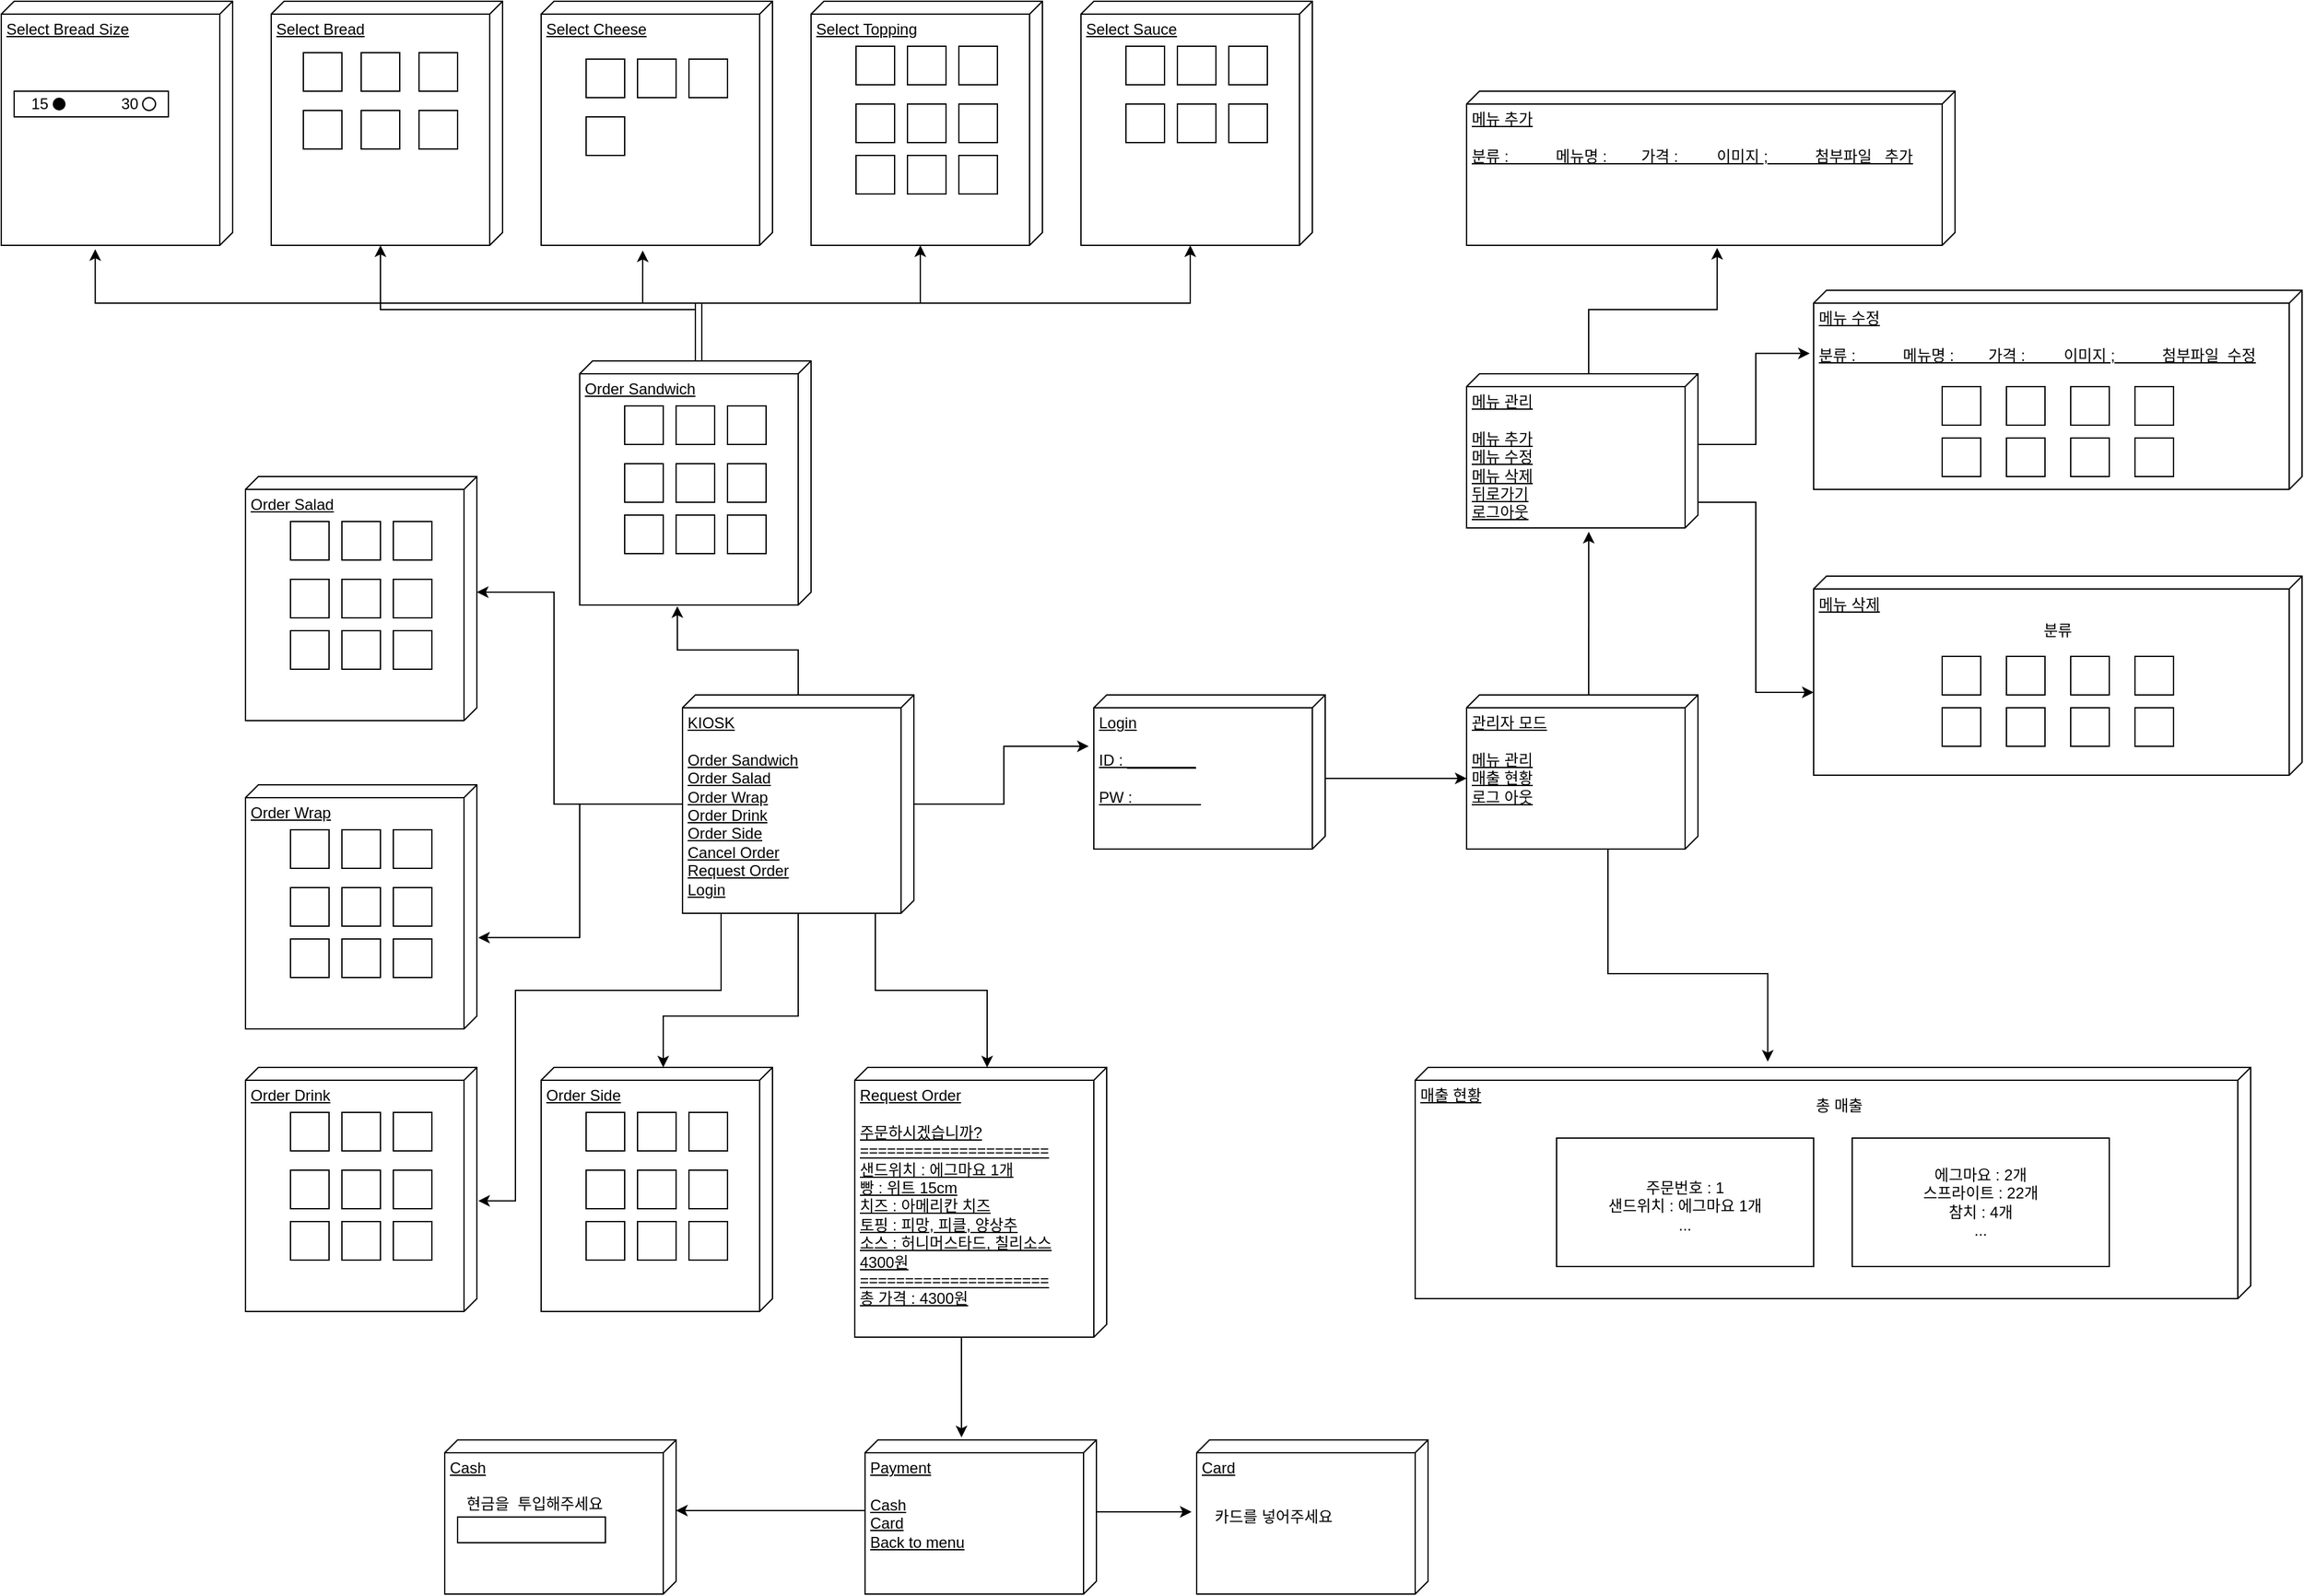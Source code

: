 <mxfile version="14.0.1" type="github">
  <diagram id="HkN-Zk0hLRXuTVTZJF6A" name="Page-1">
    <mxGraphModel dx="2889" dy="2266" grid="1" gridSize="10" guides="1" tooltips="1" connect="1" arrows="1" fold="1" page="1" pageScale="1" pageWidth="827" pageHeight="1169" math="0" shadow="0">
      <root>
        <mxCell id="0" />
        <mxCell id="1" parent="0" />
        <mxCell id="mJu5xa_0R4BGyR0-9TSe-63" style="edgeStyle=orthogonalEdgeStyle;rounded=0;orthogonalLoop=1;jettySize=auto;html=1;entryX=1.005;entryY=0.578;entryDx=0;entryDy=0;entryPerimeter=0;" parent="1" source="mJu5xa_0R4BGyR0-9TSe-1" target="mJu5xa_0R4BGyR0-9TSe-53" edge="1">
          <mxGeometry relative="1" as="geometry" />
        </mxCell>
        <mxCell id="mJu5xa_0R4BGyR0-9TSe-64" style="edgeStyle=orthogonalEdgeStyle;rounded=0;orthogonalLoop=1;jettySize=auto;html=1;entryX=0;entryY=0;entryDx=90;entryDy=0;entryPerimeter=0;" parent="1" source="mJu5xa_0R4BGyR0-9TSe-1" target="mJu5xa_0R4BGyR0-9TSe-33" edge="1">
          <mxGeometry relative="1" as="geometry">
            <Array as="points">
              <mxPoint y="365" />
              <mxPoint y="200" />
            </Array>
          </mxGeometry>
        </mxCell>
        <mxCell id="mJu5xa_0R4BGyR0-9TSe-65" style="edgeStyle=orthogonalEdgeStyle;rounded=0;orthogonalLoop=1;jettySize=auto;html=1;entryX=0.626;entryY=-0.006;entryDx=0;entryDy=0;entryPerimeter=0;" parent="1" source="mJu5xa_0R4BGyR0-9TSe-1" target="mJu5xa_0R4BGyR0-9TSe-3" edge="1">
          <mxGeometry relative="1" as="geometry" />
        </mxCell>
        <mxCell id="mJu5xa_0R4BGyR0-9TSe-66" style="edgeStyle=orthogonalEdgeStyle;rounded=0;orthogonalLoop=1;jettySize=auto;html=1;entryX=0.547;entryY=-0.006;entryDx=0;entryDy=0;entryPerimeter=0;" parent="1" source="mJu5xa_0R4BGyR0-9TSe-1" target="mJu5xa_0R4BGyR0-9TSe-13" edge="1">
          <mxGeometry relative="1" as="geometry">
            <Array as="points">
              <mxPoint x="130" y="510" />
              <mxPoint x="-30" y="510" />
              <mxPoint x="-30" y="674" />
            </Array>
          </mxGeometry>
        </mxCell>
        <mxCell id="mJu5xa_0R4BGyR0-9TSe-67" style="edgeStyle=orthogonalEdgeStyle;rounded=0;orthogonalLoop=1;jettySize=auto;html=1;entryX=0;entryY=0;entryDx=0;entryDy=85;entryPerimeter=0;" parent="1" source="mJu5xa_0R4BGyR0-9TSe-1" target="mJu5xa_0R4BGyR0-9TSe-23" edge="1">
          <mxGeometry relative="1" as="geometry">
            <Array as="points">
              <mxPoint x="190" y="530" />
              <mxPoint x="85" y="530" />
            </Array>
          </mxGeometry>
        </mxCell>
        <mxCell id="mJu5xa_0R4BGyR0-9TSe-68" style="edgeStyle=orthogonalEdgeStyle;rounded=0;orthogonalLoop=1;jettySize=auto;html=1;entryX=0.333;entryY=1.022;entryDx=0;entryDy=0;entryPerimeter=0;" parent="1" source="mJu5xa_0R4BGyR0-9TSe-1" target="mJu5xa_0R4BGyR0-9TSe-2" edge="1">
          <mxGeometry relative="1" as="geometry" />
        </mxCell>
        <mxCell id="mJu5xa_0R4BGyR0-9TSe-117" style="edgeStyle=orthogonalEdgeStyle;rounded=0;orthogonalLoop=1;jettySize=auto;html=1;entryX=0;entryY=0;entryDx=0;entryDy=93;entryPerimeter=0;" parent="1" source="mJu5xa_0R4BGyR0-9TSe-1" target="mJu5xa_0R4BGyR0-9TSe-116" edge="1">
          <mxGeometry relative="1" as="geometry">
            <Array as="points">
              <mxPoint x="250" y="510" />
              <mxPoint x="337" y="510" />
            </Array>
          </mxGeometry>
        </mxCell>
        <mxCell id="mJu5xa_0R4BGyR0-9TSe-1" value="KIOSK&lt;br&gt;&lt;br&gt;Order Sandwich&lt;br&gt;Order Salad&lt;br&gt;Order Wrap&lt;br&gt;Order Drink&lt;br&gt;Order Side&lt;br&gt;Cancel Order&lt;br&gt;Request Order&lt;br&gt;Login" style="verticalAlign=top;align=left;spacingTop=8;spacingLeft=2;spacingRight=12;shape=cube;size=10;direction=south;fontStyle=4;html=1;" parent="1" vertex="1">
          <mxGeometry x="100" y="280" width="180" height="170" as="geometry" />
        </mxCell>
        <mxCell id="mJu5xa_0R4BGyR0-9TSe-122" style="edgeStyle=orthogonalEdgeStyle;rounded=0;orthogonalLoop=1;jettySize=auto;html=1;entryX=0;entryY=0;entryDx=65;entryDy=180;entryPerimeter=0;" parent="1" source="mJu5xa_0R4BGyR0-9TSe-2" target="mJu5xa_0R4BGyR0-9TSe-121" edge="1">
          <mxGeometry relative="1" as="geometry">
            <Array as="points">
              <mxPoint x="650" y="345" />
              <mxPoint x="650" y="345" />
            </Array>
          </mxGeometry>
        </mxCell>
        <mxCell id="mJu5xa_0R4BGyR0-9TSe-2" value="Login&lt;br&gt;&lt;br&gt;ID : ________&lt;br&gt;&lt;br&gt;PW :&amp;nbsp; &amp;nbsp; &amp;nbsp; &amp;nbsp; &amp;nbsp; &amp;nbsp; &amp;nbsp; &amp;nbsp;&amp;nbsp;" style="verticalAlign=top;align=left;spacingTop=8;spacingLeft=2;spacingRight=12;shape=cube;size=10;direction=south;fontStyle=4;html=1;" parent="1" vertex="1">
          <mxGeometry x="420" y="280" width="180" height="120" as="geometry" />
        </mxCell>
        <mxCell id="mJu5xa_0R4BGyR0-9TSe-3" value="Order Wrap" style="verticalAlign=top;align=left;spacingTop=8;spacingLeft=2;spacingRight=12;shape=cube;size=10;direction=south;fontStyle=4;html=1;" parent="1" vertex="1">
          <mxGeometry x="-240" y="350" width="180" height="190" as="geometry" />
        </mxCell>
        <mxCell id="mJu5xa_0R4BGyR0-9TSe-4" value="" style="whiteSpace=wrap;html=1;aspect=fixed;" parent="1" vertex="1">
          <mxGeometry x="-205" y="385" width="30" height="30" as="geometry" />
        </mxCell>
        <mxCell id="mJu5xa_0R4BGyR0-9TSe-5" value="" style="whiteSpace=wrap;html=1;aspect=fixed;" parent="1" vertex="1">
          <mxGeometry x="-165" y="385" width="30" height="30" as="geometry" />
        </mxCell>
        <mxCell id="mJu5xa_0R4BGyR0-9TSe-6" value="" style="whiteSpace=wrap;html=1;aspect=fixed;" parent="1" vertex="1">
          <mxGeometry x="-125" y="385" width="30" height="30" as="geometry" />
        </mxCell>
        <mxCell id="mJu5xa_0R4BGyR0-9TSe-7" value="" style="whiteSpace=wrap;html=1;aspect=fixed;" parent="1" vertex="1">
          <mxGeometry x="-205" y="430" width="30" height="30" as="geometry" />
        </mxCell>
        <mxCell id="mJu5xa_0R4BGyR0-9TSe-8" value="" style="whiteSpace=wrap;html=1;aspect=fixed;" parent="1" vertex="1">
          <mxGeometry x="-165" y="430" width="30" height="30" as="geometry" />
        </mxCell>
        <mxCell id="mJu5xa_0R4BGyR0-9TSe-9" value="" style="whiteSpace=wrap;html=1;aspect=fixed;" parent="1" vertex="1">
          <mxGeometry x="-125" y="430" width="30" height="30" as="geometry" />
        </mxCell>
        <mxCell id="mJu5xa_0R4BGyR0-9TSe-10" value="" style="whiteSpace=wrap;html=1;aspect=fixed;" parent="1" vertex="1">
          <mxGeometry x="-205" y="470" width="30" height="30" as="geometry" />
        </mxCell>
        <mxCell id="mJu5xa_0R4BGyR0-9TSe-11" value="" style="whiteSpace=wrap;html=1;aspect=fixed;" parent="1" vertex="1">
          <mxGeometry x="-165" y="470" width="30" height="30" as="geometry" />
        </mxCell>
        <mxCell id="mJu5xa_0R4BGyR0-9TSe-12" value="" style="whiteSpace=wrap;html=1;aspect=fixed;" parent="1" vertex="1">
          <mxGeometry x="-125" y="470" width="30" height="30" as="geometry" />
        </mxCell>
        <mxCell id="mJu5xa_0R4BGyR0-9TSe-13" value="Order Drink&lt;br&gt;" style="verticalAlign=top;align=left;spacingTop=8;spacingLeft=2;spacingRight=12;shape=cube;size=10;direction=south;fontStyle=4;html=1;" parent="1" vertex="1">
          <mxGeometry x="-240" y="570" width="180" height="190" as="geometry" />
        </mxCell>
        <mxCell id="mJu5xa_0R4BGyR0-9TSe-14" value="" style="whiteSpace=wrap;html=1;aspect=fixed;" parent="1" vertex="1">
          <mxGeometry x="-205" y="605" width="30" height="30" as="geometry" />
        </mxCell>
        <mxCell id="mJu5xa_0R4BGyR0-9TSe-15" value="" style="whiteSpace=wrap;html=1;aspect=fixed;" parent="1" vertex="1">
          <mxGeometry x="-165" y="605" width="30" height="30" as="geometry" />
        </mxCell>
        <mxCell id="mJu5xa_0R4BGyR0-9TSe-16" value="" style="whiteSpace=wrap;html=1;aspect=fixed;" parent="1" vertex="1">
          <mxGeometry x="-125" y="605" width="30" height="30" as="geometry" />
        </mxCell>
        <mxCell id="mJu5xa_0R4BGyR0-9TSe-17" value="" style="whiteSpace=wrap;html=1;aspect=fixed;" parent="1" vertex="1">
          <mxGeometry x="-205" y="650" width="30" height="30" as="geometry" />
        </mxCell>
        <mxCell id="mJu5xa_0R4BGyR0-9TSe-18" value="" style="whiteSpace=wrap;html=1;aspect=fixed;" parent="1" vertex="1">
          <mxGeometry x="-165" y="650" width="30" height="30" as="geometry" />
        </mxCell>
        <mxCell id="mJu5xa_0R4BGyR0-9TSe-19" value="" style="whiteSpace=wrap;html=1;aspect=fixed;" parent="1" vertex="1">
          <mxGeometry x="-125" y="650" width="30" height="30" as="geometry" />
        </mxCell>
        <mxCell id="mJu5xa_0R4BGyR0-9TSe-20" value="" style="whiteSpace=wrap;html=1;aspect=fixed;" parent="1" vertex="1">
          <mxGeometry x="-205" y="690" width="30" height="30" as="geometry" />
        </mxCell>
        <mxCell id="mJu5xa_0R4BGyR0-9TSe-21" value="" style="whiteSpace=wrap;html=1;aspect=fixed;" parent="1" vertex="1">
          <mxGeometry x="-165" y="690" width="30" height="30" as="geometry" />
        </mxCell>
        <mxCell id="mJu5xa_0R4BGyR0-9TSe-22" value="" style="whiteSpace=wrap;html=1;aspect=fixed;" parent="1" vertex="1">
          <mxGeometry x="-125" y="690" width="30" height="30" as="geometry" />
        </mxCell>
        <mxCell id="mJu5xa_0R4BGyR0-9TSe-23" value="Order Side&lt;br&gt;" style="verticalAlign=top;align=left;spacingTop=8;spacingLeft=2;spacingRight=12;shape=cube;size=10;direction=south;fontStyle=4;html=1;" parent="1" vertex="1">
          <mxGeometry x="-10" y="570" width="180" height="190" as="geometry" />
        </mxCell>
        <mxCell id="mJu5xa_0R4BGyR0-9TSe-24" value="" style="whiteSpace=wrap;html=1;aspect=fixed;" parent="1" vertex="1">
          <mxGeometry x="25" y="605" width="30" height="30" as="geometry" />
        </mxCell>
        <mxCell id="mJu5xa_0R4BGyR0-9TSe-25" value="" style="whiteSpace=wrap;html=1;aspect=fixed;" parent="1" vertex="1">
          <mxGeometry x="65" y="605" width="30" height="30" as="geometry" />
        </mxCell>
        <mxCell id="mJu5xa_0R4BGyR0-9TSe-26" value="" style="whiteSpace=wrap;html=1;aspect=fixed;" parent="1" vertex="1">
          <mxGeometry x="105" y="605" width="30" height="30" as="geometry" />
        </mxCell>
        <mxCell id="mJu5xa_0R4BGyR0-9TSe-27" value="" style="whiteSpace=wrap;html=1;aspect=fixed;" parent="1" vertex="1">
          <mxGeometry x="25" y="650" width="30" height="30" as="geometry" />
        </mxCell>
        <mxCell id="mJu5xa_0R4BGyR0-9TSe-28" value="" style="whiteSpace=wrap;html=1;aspect=fixed;" parent="1" vertex="1">
          <mxGeometry x="65" y="650" width="30" height="30" as="geometry" />
        </mxCell>
        <mxCell id="mJu5xa_0R4BGyR0-9TSe-29" value="" style="whiteSpace=wrap;html=1;aspect=fixed;" parent="1" vertex="1">
          <mxGeometry x="105" y="650" width="30" height="30" as="geometry" />
        </mxCell>
        <mxCell id="mJu5xa_0R4BGyR0-9TSe-30" value="" style="whiteSpace=wrap;html=1;aspect=fixed;" parent="1" vertex="1">
          <mxGeometry x="25" y="690" width="30" height="30" as="geometry" />
        </mxCell>
        <mxCell id="mJu5xa_0R4BGyR0-9TSe-31" value="" style="whiteSpace=wrap;html=1;aspect=fixed;" parent="1" vertex="1">
          <mxGeometry x="65" y="690" width="30" height="30" as="geometry" />
        </mxCell>
        <mxCell id="mJu5xa_0R4BGyR0-9TSe-32" value="" style="whiteSpace=wrap;html=1;aspect=fixed;" parent="1" vertex="1">
          <mxGeometry x="105" y="690" width="30" height="30" as="geometry" />
        </mxCell>
        <mxCell id="mJu5xa_0R4BGyR0-9TSe-33" value="Order Salad&lt;br&gt;" style="verticalAlign=top;align=left;spacingTop=8;spacingLeft=2;spacingRight=12;shape=cube;size=10;direction=south;fontStyle=4;html=1;" parent="1" vertex="1">
          <mxGeometry x="-240" y="110" width="180" height="190" as="geometry" />
        </mxCell>
        <mxCell id="mJu5xa_0R4BGyR0-9TSe-34" value="" style="whiteSpace=wrap;html=1;aspect=fixed;" parent="1" vertex="1">
          <mxGeometry x="-205" y="145" width="30" height="30" as="geometry" />
        </mxCell>
        <mxCell id="mJu5xa_0R4BGyR0-9TSe-35" value="" style="whiteSpace=wrap;html=1;aspect=fixed;" parent="1" vertex="1">
          <mxGeometry x="-165" y="145" width="30" height="30" as="geometry" />
        </mxCell>
        <mxCell id="mJu5xa_0R4BGyR0-9TSe-36" value="" style="whiteSpace=wrap;html=1;aspect=fixed;" parent="1" vertex="1">
          <mxGeometry x="-125" y="145" width="30" height="30" as="geometry" />
        </mxCell>
        <mxCell id="mJu5xa_0R4BGyR0-9TSe-37" value="" style="whiteSpace=wrap;html=1;aspect=fixed;" parent="1" vertex="1">
          <mxGeometry x="-205" y="190" width="30" height="30" as="geometry" />
        </mxCell>
        <mxCell id="mJu5xa_0R4BGyR0-9TSe-38" value="" style="whiteSpace=wrap;html=1;aspect=fixed;" parent="1" vertex="1">
          <mxGeometry x="-165" y="190" width="30" height="30" as="geometry" />
        </mxCell>
        <mxCell id="mJu5xa_0R4BGyR0-9TSe-39" value="" style="whiteSpace=wrap;html=1;aspect=fixed;" parent="1" vertex="1">
          <mxGeometry x="-125" y="190" width="30" height="30" as="geometry" />
        </mxCell>
        <mxCell id="mJu5xa_0R4BGyR0-9TSe-40" value="" style="whiteSpace=wrap;html=1;aspect=fixed;" parent="1" vertex="1">
          <mxGeometry x="-205" y="230" width="30" height="30" as="geometry" />
        </mxCell>
        <mxCell id="mJu5xa_0R4BGyR0-9TSe-41" value="" style="whiteSpace=wrap;html=1;aspect=fixed;" parent="1" vertex="1">
          <mxGeometry x="-165" y="230" width="30" height="30" as="geometry" />
        </mxCell>
        <mxCell id="mJu5xa_0R4BGyR0-9TSe-42" value="" style="whiteSpace=wrap;html=1;aspect=fixed;" parent="1" vertex="1">
          <mxGeometry x="-125" y="230" width="30" height="30" as="geometry" />
        </mxCell>
        <mxCell id="mJu5xa_0R4BGyR0-9TSe-111" style="edgeStyle=orthogonalEdgeStyle;rounded=0;orthogonalLoop=1;jettySize=auto;html=1;exitX=0;exitY=0;exitDx=0;exitDy=85;exitPerimeter=0;entryX=1.016;entryY=0.594;entryDx=0;entryDy=0;entryPerimeter=0;" parent="1" source="mJu5xa_0R4BGyR0-9TSe-53" target="mJu5xa_0R4BGyR0-9TSe-103" edge="1">
          <mxGeometry relative="1" as="geometry" />
        </mxCell>
        <mxCell id="mJu5xa_0R4BGyR0-9TSe-112" style="edgeStyle=orthogonalEdgeStyle;rounded=0;orthogonalLoop=1;jettySize=auto;html=1;entryX=0;entryY=0;entryDx=190;entryDy=95;entryPerimeter=0;" parent="1" source="mJu5xa_0R4BGyR0-9TSe-53" target="mJu5xa_0R4BGyR0-9TSe-69" edge="1">
          <mxGeometry relative="1" as="geometry">
            <Array as="points">
              <mxPoint x="110" y="-20" />
              <mxPoint x="-135" y="-20" />
            </Array>
          </mxGeometry>
        </mxCell>
        <mxCell id="mJu5xa_0R4BGyR0-9TSe-113" style="edgeStyle=orthogonalEdgeStyle;rounded=0;orthogonalLoop=1;jettySize=auto;html=1;entryX=1.021;entryY=0.561;entryDx=0;entryDy=0;entryPerimeter=0;" parent="1" source="mJu5xa_0R4BGyR0-9TSe-53" target="mJu5xa_0R4BGyR0-9TSe-79" edge="1">
          <mxGeometry relative="1" as="geometry" />
        </mxCell>
        <mxCell id="mJu5xa_0R4BGyR0-9TSe-114" style="edgeStyle=orthogonalEdgeStyle;rounded=0;orthogonalLoop=1;jettySize=auto;html=1;entryX=0;entryY=0;entryDx=190;entryDy=95;entryPerimeter=0;" parent="1" source="mJu5xa_0R4BGyR0-9TSe-53" target="mJu5xa_0R4BGyR0-9TSe-86" edge="1">
          <mxGeometry relative="1" as="geometry" />
        </mxCell>
        <mxCell id="mJu5xa_0R4BGyR0-9TSe-115" style="edgeStyle=orthogonalEdgeStyle;rounded=0;orthogonalLoop=1;jettySize=auto;html=1;exitX=0;exitY=0;exitDx=0;exitDy=85;exitPerimeter=0;entryX=0;entryY=0;entryDx=190;entryDy=95;entryPerimeter=0;" parent="1" source="mJu5xa_0R4BGyR0-9TSe-53" target="mJu5xa_0R4BGyR0-9TSe-93" edge="1">
          <mxGeometry relative="1" as="geometry" />
        </mxCell>
        <mxCell id="mJu5xa_0R4BGyR0-9TSe-53" value="Order Sandwich&lt;br&gt;&lt;br&gt;" style="verticalAlign=top;align=left;spacingTop=8;spacingLeft=2;spacingRight=12;shape=cube;size=10;direction=south;fontStyle=4;html=1;" parent="1" vertex="1">
          <mxGeometry x="20" y="20" width="180" height="190" as="geometry" />
        </mxCell>
        <mxCell id="mJu5xa_0R4BGyR0-9TSe-54" value="" style="whiteSpace=wrap;html=1;aspect=fixed;" parent="1" vertex="1">
          <mxGeometry x="55" y="55" width="30" height="30" as="geometry" />
        </mxCell>
        <mxCell id="mJu5xa_0R4BGyR0-9TSe-55" value="" style="whiteSpace=wrap;html=1;aspect=fixed;" parent="1" vertex="1">
          <mxGeometry x="95" y="55" width="30" height="30" as="geometry" />
        </mxCell>
        <mxCell id="mJu5xa_0R4BGyR0-9TSe-56" value="" style="whiteSpace=wrap;html=1;aspect=fixed;" parent="1" vertex="1">
          <mxGeometry x="135" y="55" width="30" height="30" as="geometry" />
        </mxCell>
        <mxCell id="mJu5xa_0R4BGyR0-9TSe-57" value="" style="whiteSpace=wrap;html=1;aspect=fixed;" parent="1" vertex="1">
          <mxGeometry x="55" y="100" width="30" height="30" as="geometry" />
        </mxCell>
        <mxCell id="mJu5xa_0R4BGyR0-9TSe-58" value="" style="whiteSpace=wrap;html=1;aspect=fixed;" parent="1" vertex="1">
          <mxGeometry x="95" y="100" width="30" height="30" as="geometry" />
        </mxCell>
        <mxCell id="mJu5xa_0R4BGyR0-9TSe-59" value="" style="whiteSpace=wrap;html=1;aspect=fixed;" parent="1" vertex="1">
          <mxGeometry x="135" y="100" width="30" height="30" as="geometry" />
        </mxCell>
        <mxCell id="mJu5xa_0R4BGyR0-9TSe-60" value="" style="whiteSpace=wrap;html=1;aspect=fixed;" parent="1" vertex="1">
          <mxGeometry x="55" y="140" width="30" height="30" as="geometry" />
        </mxCell>
        <mxCell id="mJu5xa_0R4BGyR0-9TSe-61" value="" style="whiteSpace=wrap;html=1;aspect=fixed;" parent="1" vertex="1">
          <mxGeometry x="95" y="140" width="30" height="30" as="geometry" />
        </mxCell>
        <mxCell id="mJu5xa_0R4BGyR0-9TSe-62" value="" style="whiteSpace=wrap;html=1;aspect=fixed;" parent="1" vertex="1">
          <mxGeometry x="135" y="140" width="30" height="30" as="geometry" />
        </mxCell>
        <mxCell id="mJu5xa_0R4BGyR0-9TSe-69" value="Select Bread" style="verticalAlign=top;align=left;spacingTop=8;spacingLeft=2;spacingRight=12;shape=cube;size=10;direction=south;fontStyle=4;html=1;" parent="1" vertex="1">
          <mxGeometry x="-220" y="-260" width="180" height="190" as="geometry" />
        </mxCell>
        <mxCell id="mJu5xa_0R4BGyR0-9TSe-70" value="" style="whiteSpace=wrap;html=1;aspect=fixed;" parent="1" vertex="1">
          <mxGeometry x="-195" y="-220" width="30" height="30" as="geometry" />
        </mxCell>
        <mxCell id="mJu5xa_0R4BGyR0-9TSe-71" value="" style="whiteSpace=wrap;html=1;aspect=fixed;" parent="1" vertex="1">
          <mxGeometry x="-150" y="-220" width="30" height="30" as="geometry" />
        </mxCell>
        <mxCell id="mJu5xa_0R4BGyR0-9TSe-72" value="" style="whiteSpace=wrap;html=1;aspect=fixed;" parent="1" vertex="1">
          <mxGeometry x="-105" y="-220" width="30" height="30" as="geometry" />
        </mxCell>
        <mxCell id="mJu5xa_0R4BGyR0-9TSe-73" value="" style="whiteSpace=wrap;html=1;aspect=fixed;" parent="1" vertex="1">
          <mxGeometry x="-195" y="-175" width="30" height="30" as="geometry" />
        </mxCell>
        <mxCell id="mJu5xa_0R4BGyR0-9TSe-74" value="" style="whiteSpace=wrap;html=1;aspect=fixed;" parent="1" vertex="1">
          <mxGeometry x="-150" y="-175" width="30" height="30" as="geometry" />
        </mxCell>
        <mxCell id="mJu5xa_0R4BGyR0-9TSe-75" value="" style="whiteSpace=wrap;html=1;aspect=fixed;" parent="1" vertex="1">
          <mxGeometry x="-105" y="-175" width="30" height="30" as="geometry" />
        </mxCell>
        <mxCell id="mJu5xa_0R4BGyR0-9TSe-79" value="Select Cheese" style="verticalAlign=top;align=left;spacingTop=8;spacingLeft=2;spacingRight=12;shape=cube;size=10;direction=south;fontStyle=4;html=1;" parent="1" vertex="1">
          <mxGeometry x="-10" y="-260" width="180" height="190" as="geometry" />
        </mxCell>
        <mxCell id="mJu5xa_0R4BGyR0-9TSe-80" value="" style="whiteSpace=wrap;html=1;aspect=fixed;" parent="1" vertex="1">
          <mxGeometry x="25" y="-215" width="30" height="30" as="geometry" />
        </mxCell>
        <mxCell id="mJu5xa_0R4BGyR0-9TSe-81" value="" style="whiteSpace=wrap;html=1;aspect=fixed;" parent="1" vertex="1">
          <mxGeometry x="65" y="-215" width="30" height="30" as="geometry" />
        </mxCell>
        <mxCell id="mJu5xa_0R4BGyR0-9TSe-82" value="" style="whiteSpace=wrap;html=1;aspect=fixed;" parent="1" vertex="1">
          <mxGeometry x="105" y="-215" width="30" height="30" as="geometry" />
        </mxCell>
        <mxCell id="mJu5xa_0R4BGyR0-9TSe-83" value="" style="whiteSpace=wrap;html=1;aspect=fixed;" parent="1" vertex="1">
          <mxGeometry x="25" y="-170" width="30" height="30" as="geometry" />
        </mxCell>
        <mxCell id="mJu5xa_0R4BGyR0-9TSe-86" value="Select Topping" style="verticalAlign=top;align=left;spacingTop=8;spacingLeft=2;spacingRight=12;shape=cube;size=10;direction=south;fontStyle=4;html=1;" parent="1" vertex="1">
          <mxGeometry x="200" y="-260" width="180" height="190" as="geometry" />
        </mxCell>
        <mxCell id="mJu5xa_0R4BGyR0-9TSe-87" value="" style="whiteSpace=wrap;html=1;aspect=fixed;" parent="1" vertex="1">
          <mxGeometry x="235" y="-225" width="30" height="30" as="geometry" />
        </mxCell>
        <mxCell id="mJu5xa_0R4BGyR0-9TSe-88" value="" style="whiteSpace=wrap;html=1;aspect=fixed;" parent="1" vertex="1">
          <mxGeometry x="275" y="-225" width="30" height="30" as="geometry" />
        </mxCell>
        <mxCell id="mJu5xa_0R4BGyR0-9TSe-89" value="" style="whiteSpace=wrap;html=1;aspect=fixed;" parent="1" vertex="1">
          <mxGeometry x="315" y="-225" width="30" height="30" as="geometry" />
        </mxCell>
        <mxCell id="mJu5xa_0R4BGyR0-9TSe-90" value="" style="whiteSpace=wrap;html=1;aspect=fixed;" parent="1" vertex="1">
          <mxGeometry x="235" y="-180" width="30" height="30" as="geometry" />
        </mxCell>
        <mxCell id="mJu5xa_0R4BGyR0-9TSe-91" value="" style="whiteSpace=wrap;html=1;aspect=fixed;" parent="1" vertex="1">
          <mxGeometry x="275" y="-180" width="30" height="30" as="geometry" />
        </mxCell>
        <mxCell id="mJu5xa_0R4BGyR0-9TSe-92" value="" style="whiteSpace=wrap;html=1;aspect=fixed;" parent="1" vertex="1">
          <mxGeometry x="315" y="-180" width="30" height="30" as="geometry" />
        </mxCell>
        <mxCell id="mJu5xa_0R4BGyR0-9TSe-93" value="Select Sauce" style="verticalAlign=top;align=left;spacingTop=8;spacingLeft=2;spacingRight=12;shape=cube;size=10;direction=south;fontStyle=4;html=1;" parent="1" vertex="1">
          <mxGeometry x="410" y="-260" width="180" height="190" as="geometry" />
        </mxCell>
        <mxCell id="mJu5xa_0R4BGyR0-9TSe-94" value="" style="whiteSpace=wrap;html=1;aspect=fixed;" parent="1" vertex="1">
          <mxGeometry x="445" y="-225" width="30" height="30" as="geometry" />
        </mxCell>
        <mxCell id="mJu5xa_0R4BGyR0-9TSe-95" value="" style="whiteSpace=wrap;html=1;aspect=fixed;" parent="1" vertex="1">
          <mxGeometry x="485" y="-225" width="30" height="30" as="geometry" />
        </mxCell>
        <mxCell id="mJu5xa_0R4BGyR0-9TSe-96" value="" style="whiteSpace=wrap;html=1;aspect=fixed;" parent="1" vertex="1">
          <mxGeometry x="525" y="-225" width="30" height="30" as="geometry" />
        </mxCell>
        <mxCell id="mJu5xa_0R4BGyR0-9TSe-97" value="" style="whiteSpace=wrap;html=1;aspect=fixed;" parent="1" vertex="1">
          <mxGeometry x="445" y="-180" width="30" height="30" as="geometry" />
        </mxCell>
        <mxCell id="mJu5xa_0R4BGyR0-9TSe-98" value="" style="whiteSpace=wrap;html=1;aspect=fixed;" parent="1" vertex="1">
          <mxGeometry x="485" y="-180" width="30" height="30" as="geometry" />
        </mxCell>
        <mxCell id="mJu5xa_0R4BGyR0-9TSe-99" value="" style="whiteSpace=wrap;html=1;aspect=fixed;" parent="1" vertex="1">
          <mxGeometry x="525" y="-180" width="30" height="30" as="geometry" />
        </mxCell>
        <mxCell id="mJu5xa_0R4BGyR0-9TSe-100" value="" style="whiteSpace=wrap;html=1;aspect=fixed;" parent="1" vertex="1">
          <mxGeometry x="235" y="-140" width="30" height="30" as="geometry" />
        </mxCell>
        <mxCell id="mJu5xa_0R4BGyR0-9TSe-101" value="" style="whiteSpace=wrap;html=1;aspect=fixed;" parent="1" vertex="1">
          <mxGeometry x="275" y="-140" width="30" height="30" as="geometry" />
        </mxCell>
        <mxCell id="mJu5xa_0R4BGyR0-9TSe-102" value="" style="whiteSpace=wrap;html=1;aspect=fixed;" parent="1" vertex="1">
          <mxGeometry x="315" y="-140" width="30" height="30" as="geometry" />
        </mxCell>
        <mxCell id="mJu5xa_0R4BGyR0-9TSe-103" value="Select Bread Size" style="verticalAlign=top;align=left;spacingTop=8;spacingLeft=2;spacingRight=12;shape=cube;size=10;direction=south;fontStyle=4;html=1;" parent="1" vertex="1">
          <mxGeometry x="-430" y="-260" width="180" height="190" as="geometry" />
        </mxCell>
        <mxCell id="mJu5xa_0R4BGyR0-9TSe-104" value="" style="rounded=0;whiteSpace=wrap;html=1;" parent="1" vertex="1">
          <mxGeometry x="-420" y="-190" width="120" height="20" as="geometry" />
        </mxCell>
        <mxCell id="mJu5xa_0R4BGyR0-9TSe-105" value="15" style="text;html=1;strokeColor=none;fillColor=none;align=center;verticalAlign=middle;whiteSpace=wrap;rounded=0;" parent="1" vertex="1">
          <mxGeometry x="-420" y="-190" width="40" height="20" as="geometry" />
        </mxCell>
        <mxCell id="mJu5xa_0R4BGyR0-9TSe-106" value="30" style="text;html=1;strokeColor=none;fillColor=none;align=center;verticalAlign=middle;whiteSpace=wrap;rounded=0;" parent="1" vertex="1">
          <mxGeometry x="-350" y="-190" width="40" height="20" as="geometry" />
        </mxCell>
        <mxCell id="mJu5xa_0R4BGyR0-9TSe-107" value="" style="ellipse;fillColor=#000000;strokeColor=none;" parent="1" vertex="1">
          <mxGeometry x="-390" y="-185" width="10" height="10" as="geometry" />
        </mxCell>
        <mxCell id="mJu5xa_0R4BGyR0-9TSe-109" value="" style="ellipse;fillColor=#ffffff;strokeColor=#000000;" parent="1" vertex="1">
          <mxGeometry x="-320" y="-185" width="10" height="10" as="geometry" />
        </mxCell>
        <mxCell id="mJu5xa_0R4BGyR0-9TSe-120" style="edgeStyle=orthogonalEdgeStyle;rounded=0;orthogonalLoop=1;jettySize=auto;html=1;entryX=-0.017;entryY=0.583;entryDx=0;entryDy=0;entryPerimeter=0;" parent="1" source="mJu5xa_0R4BGyR0-9TSe-116" target="mJu5xa_0R4BGyR0-9TSe-118" edge="1">
          <mxGeometry relative="1" as="geometry">
            <Array as="points">
              <mxPoint x="317" y="810" />
              <mxPoint x="317" y="810" />
            </Array>
          </mxGeometry>
        </mxCell>
        <mxCell id="mJu5xa_0R4BGyR0-9TSe-116" value="Request Order&lt;br&gt;&lt;br&gt;주문하시겠습니까?&lt;br&gt;=====================&lt;br&gt;샌드위치 : 에그마요 1개&lt;br&gt;빵 : 위트 15cm&lt;br&gt;치즈 : 아메리칸 치즈&lt;br&gt;토핑 : 피망, 피클, 양상추&lt;br&gt;소스 : 허니머스타드, 칠리소스&lt;br&gt;4300원&lt;br&gt;=====================&lt;br&gt;총 가격 : 4300원" style="verticalAlign=top;align=left;spacingTop=8;spacingLeft=2;spacingRight=12;shape=cube;size=10;direction=south;fontStyle=4;html=1;" parent="1" vertex="1">
          <mxGeometry x="234" y="570" width="196" height="210" as="geometry" />
        </mxCell>
        <mxCell id="mJu5xa_0R4BGyR0-9TSe-125" style="edgeStyle=orthogonalEdgeStyle;rounded=0;orthogonalLoop=1;jettySize=auto;html=1;entryX=0;entryY=0;entryDx=55;entryDy=0;entryPerimeter=0;" parent="1" source="mJu5xa_0R4BGyR0-9TSe-118" target="mJu5xa_0R4BGyR0-9TSe-123" edge="1">
          <mxGeometry relative="1" as="geometry">
            <Array as="points">
              <mxPoint x="200" y="915" />
              <mxPoint x="200" y="915" />
            </Array>
          </mxGeometry>
        </mxCell>
        <mxCell id="mJu5xa_0R4BGyR0-9TSe-127" style="edgeStyle=orthogonalEdgeStyle;rounded=0;orthogonalLoop=1;jettySize=auto;html=1;exitX=0;exitY=0;exitDx=55;exitDy=0;exitPerimeter=0;entryX=0.467;entryY=1.022;entryDx=0;entryDy=0;entryPerimeter=0;" parent="1" source="mJu5xa_0R4BGyR0-9TSe-118" target="mJu5xa_0R4BGyR0-9TSe-126" edge="1">
          <mxGeometry relative="1" as="geometry">
            <Array as="points">
              <mxPoint x="422" y="916" />
            </Array>
          </mxGeometry>
        </mxCell>
        <mxCell id="mJu5xa_0R4BGyR0-9TSe-118" value="Payment&lt;br&gt;&lt;br&gt;Cash&lt;br&gt;Card&lt;br&gt;Back to menu" style="verticalAlign=top;align=left;spacingTop=8;spacingLeft=2;spacingRight=12;shape=cube;size=10;direction=south;fontStyle=4;html=1;" parent="1" vertex="1">
          <mxGeometry x="242" y="860" width="180" height="120" as="geometry" />
        </mxCell>
        <mxCell id="mJu5xa_0R4BGyR0-9TSe-129" style="edgeStyle=orthogonalEdgeStyle;rounded=0;orthogonalLoop=1;jettySize=auto;html=1;exitX=0;exitY=0;exitDx=0;exitDy=85;exitPerimeter=0;entryX=1.025;entryY=0.472;entryDx=0;entryDy=0;entryPerimeter=0;" parent="1" source="mJu5xa_0R4BGyR0-9TSe-121" target="mJu5xa_0R4BGyR0-9TSe-128" edge="1">
          <mxGeometry relative="1" as="geometry" />
        </mxCell>
        <mxCell id="6G2yX8LYF6ZmHMGea91q-2" style="edgeStyle=orthogonalEdgeStyle;rounded=0;orthogonalLoop=1;jettySize=auto;html=1;entryX=-0.025;entryY=0.578;entryDx=0;entryDy=0;entryPerimeter=0;" edge="1" parent="1" source="mJu5xa_0R4BGyR0-9TSe-121" target="6G2yX8LYF6ZmHMGea91q-1">
          <mxGeometry relative="1" as="geometry">
            <Array as="points">
              <mxPoint x="820" y="497" />
            </Array>
          </mxGeometry>
        </mxCell>
        <mxCell id="mJu5xa_0R4BGyR0-9TSe-121" value="관리자 모드&lt;br&gt;&lt;br&gt;메뉴 관리&lt;br&gt;매출 현황&lt;br&gt;로그 아웃" style="verticalAlign=top;align=left;spacingTop=8;spacingLeft=2;spacingRight=12;shape=cube;size=10;direction=south;fontStyle=4;html=1;" parent="1" vertex="1">
          <mxGeometry x="710" y="280" width="180" height="120" as="geometry" />
        </mxCell>
        <mxCell id="mJu5xa_0R4BGyR0-9TSe-123" value="Cash&lt;br&gt;&lt;br&gt;" style="verticalAlign=top;align=left;spacingTop=8;spacingLeft=2;spacingRight=12;shape=cube;size=10;direction=south;fontStyle=4;html=1;" parent="1" vertex="1">
          <mxGeometry x="-85" y="860" width="180" height="120" as="geometry" />
        </mxCell>
        <mxCell id="mJu5xa_0R4BGyR0-9TSe-124" value="" style="rounded=0;whiteSpace=wrap;html=1;" parent="1" vertex="1">
          <mxGeometry x="-75" y="920" width="115" height="20" as="geometry" />
        </mxCell>
        <mxCell id="mJu5xa_0R4BGyR0-9TSe-126" value="Card&lt;br&gt;&lt;br&gt;" style="verticalAlign=top;align=left;spacingTop=8;spacingLeft=2;spacingRight=12;shape=cube;size=10;direction=south;fontStyle=4;html=1;" parent="1" vertex="1">
          <mxGeometry x="500" y="860" width="180" height="120" as="geometry" />
        </mxCell>
        <mxCell id="mJu5xa_0R4BGyR0-9TSe-131" style="edgeStyle=orthogonalEdgeStyle;rounded=0;orthogonalLoop=1;jettySize=auto;html=1;exitX=0;exitY=0;exitDx=0;exitDy=85;exitPerimeter=0;entryX=1.017;entryY=0.487;entryDx=0;entryDy=0;entryPerimeter=0;" parent="1" source="mJu5xa_0R4BGyR0-9TSe-128" target="mJu5xa_0R4BGyR0-9TSe-130" edge="1">
          <mxGeometry relative="1" as="geometry" />
        </mxCell>
        <mxCell id="mJu5xa_0R4BGyR0-9TSe-133" style="edgeStyle=orthogonalEdgeStyle;rounded=0;orthogonalLoop=1;jettySize=auto;html=1;exitX=0;exitY=0;exitDx=55;exitDy=0;exitPerimeter=0;entryX=0.317;entryY=1.008;entryDx=0;entryDy=0;entryPerimeter=0;" parent="1" source="mJu5xa_0R4BGyR0-9TSe-128" target="mJu5xa_0R4BGyR0-9TSe-132" edge="1">
          <mxGeometry relative="1" as="geometry" />
        </mxCell>
        <mxCell id="mJu5xa_0R4BGyR0-9TSe-152" style="edgeStyle=orthogonalEdgeStyle;rounded=0;orthogonalLoop=1;jettySize=auto;html=1;entryX=0.584;entryY=1;entryDx=0;entryDy=0;entryPerimeter=0;" parent="1" source="mJu5xa_0R4BGyR0-9TSe-128" target="mJu5xa_0R4BGyR0-9TSe-134" edge="1">
          <mxGeometry relative="1" as="geometry">
            <Array as="points">
              <mxPoint x="935" y="130" />
              <mxPoint x="935" y="278" />
            </Array>
          </mxGeometry>
        </mxCell>
        <mxCell id="mJu5xa_0R4BGyR0-9TSe-128" value="메뉴 관리&lt;br&gt;&lt;br&gt;메뉴 추가&lt;br&gt;메뉴 수정&lt;br&gt;메뉴 삭제&lt;br&gt;뒤로가기&lt;br&gt;로그아웃" style="verticalAlign=top;align=left;spacingTop=8;spacingLeft=2;spacingRight=12;shape=cube;size=10;direction=south;fontStyle=4;html=1;" parent="1" vertex="1">
          <mxGeometry x="710" y="30" width="180" height="120" as="geometry" />
        </mxCell>
        <mxCell id="mJu5xa_0R4BGyR0-9TSe-130" value="메뉴 추가&lt;br&gt;&lt;br&gt;분류 :&amp;nbsp; &amp;nbsp; &amp;nbsp; &amp;nbsp; &amp;nbsp; &amp;nbsp;메뉴명 :&amp;nbsp; &amp;nbsp; &amp;nbsp; &amp;nbsp; 가격 :&amp;nbsp; &amp;nbsp; &amp;nbsp; &amp;nbsp; &amp;nbsp;이미지 ;&amp;nbsp; &amp;nbsp; &amp;nbsp; &amp;nbsp; &amp;nbsp; &amp;nbsp;첨부파일&amp;nbsp; &amp;nbsp;추가" style="verticalAlign=top;align=left;spacingTop=8;spacingLeft=2;spacingRight=12;shape=cube;size=10;direction=south;fontStyle=4;html=1;" parent="1" vertex="1">
          <mxGeometry x="710" y="-190" width="380" height="120" as="geometry" />
        </mxCell>
        <mxCell id="mJu5xa_0R4BGyR0-9TSe-132" value="메뉴 수정&lt;br&gt;&lt;br&gt;분류 :&amp;nbsp; &amp;nbsp; &amp;nbsp; &amp;nbsp; &amp;nbsp; &amp;nbsp;메뉴명 :&amp;nbsp; &amp;nbsp; &amp;nbsp; &amp;nbsp; 가격 :&amp;nbsp; &amp;nbsp; &amp;nbsp; &amp;nbsp; &amp;nbsp;이미지 ;&amp;nbsp; &amp;nbsp; &amp;nbsp; &amp;nbsp; &amp;nbsp; &amp;nbsp;첨부파일&amp;nbsp; 수정" style="verticalAlign=top;align=left;spacingTop=8;spacingLeft=2;spacingRight=12;shape=cube;size=10;direction=south;fontStyle=4;html=1;" parent="1" vertex="1">
          <mxGeometry x="980" y="-35" width="380" height="155" as="geometry" />
        </mxCell>
        <mxCell id="mJu5xa_0R4BGyR0-9TSe-134" value="메뉴 삭제&lt;br&gt;" style="verticalAlign=top;align=left;spacingTop=8;spacingLeft=2;spacingRight=12;shape=cube;size=10;direction=south;fontStyle=4;html=1;" parent="1" vertex="1">
          <mxGeometry x="980" y="187.5" width="380" height="155" as="geometry" />
        </mxCell>
        <mxCell id="mJu5xa_0R4BGyR0-9TSe-136" value="" style="whiteSpace=wrap;html=1;aspect=fixed;" parent="1" vertex="1">
          <mxGeometry x="1080" y="250" width="30" height="30" as="geometry" />
        </mxCell>
        <mxCell id="mJu5xa_0R4BGyR0-9TSe-137" value="" style="whiteSpace=wrap;html=1;aspect=fixed;" parent="1" vertex="1">
          <mxGeometry x="1080" y="40" width="30" height="30" as="geometry" />
        </mxCell>
        <mxCell id="mJu5xa_0R4BGyR0-9TSe-138" value="" style="whiteSpace=wrap;html=1;aspect=fixed;" parent="1" vertex="1">
          <mxGeometry x="1130" y="40" width="30" height="30" as="geometry" />
        </mxCell>
        <mxCell id="mJu5xa_0R4BGyR0-9TSe-139" value="" style="whiteSpace=wrap;html=1;aspect=fixed;" parent="1" vertex="1">
          <mxGeometry x="1180" y="40" width="30" height="30" as="geometry" />
        </mxCell>
        <mxCell id="mJu5xa_0R4BGyR0-9TSe-140" value="" style="whiteSpace=wrap;html=1;aspect=fixed;" parent="1" vertex="1">
          <mxGeometry x="1230" y="40" width="30" height="30" as="geometry" />
        </mxCell>
        <mxCell id="mJu5xa_0R4BGyR0-9TSe-141" value="" style="whiteSpace=wrap;html=1;aspect=fixed;" parent="1" vertex="1">
          <mxGeometry x="1130" y="250" width="30" height="30" as="geometry" />
        </mxCell>
        <mxCell id="mJu5xa_0R4BGyR0-9TSe-142" value="" style="whiteSpace=wrap;html=1;aspect=fixed;" parent="1" vertex="1">
          <mxGeometry x="1180" y="250" width="30" height="30" as="geometry" />
        </mxCell>
        <mxCell id="mJu5xa_0R4BGyR0-9TSe-143" value="" style="whiteSpace=wrap;html=1;aspect=fixed;" parent="1" vertex="1">
          <mxGeometry x="1230" y="250" width="30" height="30" as="geometry" />
        </mxCell>
        <mxCell id="mJu5xa_0R4BGyR0-9TSe-144" value="" style="whiteSpace=wrap;html=1;aspect=fixed;" parent="1" vertex="1">
          <mxGeometry x="1080" y="80" width="30" height="30" as="geometry" />
        </mxCell>
        <mxCell id="mJu5xa_0R4BGyR0-9TSe-145" value="" style="whiteSpace=wrap;html=1;aspect=fixed;" parent="1" vertex="1">
          <mxGeometry x="1130" y="80" width="30" height="30" as="geometry" />
        </mxCell>
        <mxCell id="mJu5xa_0R4BGyR0-9TSe-146" value="" style="whiteSpace=wrap;html=1;aspect=fixed;" parent="1" vertex="1">
          <mxGeometry x="1180" y="80" width="30" height="30" as="geometry" />
        </mxCell>
        <mxCell id="mJu5xa_0R4BGyR0-9TSe-147" value="" style="whiteSpace=wrap;html=1;aspect=fixed;" parent="1" vertex="1">
          <mxGeometry x="1230" y="80" width="30" height="30" as="geometry" />
        </mxCell>
        <mxCell id="mJu5xa_0R4BGyR0-9TSe-148" value="" style="whiteSpace=wrap;html=1;aspect=fixed;" parent="1" vertex="1">
          <mxGeometry x="1080" y="290" width="30" height="30" as="geometry" />
        </mxCell>
        <mxCell id="mJu5xa_0R4BGyR0-9TSe-149" value="" style="whiteSpace=wrap;html=1;aspect=fixed;" parent="1" vertex="1">
          <mxGeometry x="1130" y="290" width="30" height="30" as="geometry" />
        </mxCell>
        <mxCell id="mJu5xa_0R4BGyR0-9TSe-150" value="" style="whiteSpace=wrap;html=1;aspect=fixed;" parent="1" vertex="1">
          <mxGeometry x="1180" y="290" width="30" height="30" as="geometry" />
        </mxCell>
        <mxCell id="mJu5xa_0R4BGyR0-9TSe-151" value="" style="whiteSpace=wrap;html=1;aspect=fixed;" parent="1" vertex="1">
          <mxGeometry x="1230" y="290" width="30" height="30" as="geometry" />
        </mxCell>
        <mxCell id="6G2yX8LYF6ZmHMGea91q-1" value="매출 현황" style="verticalAlign=top;align=left;spacingTop=8;spacingLeft=2;spacingRight=12;shape=cube;size=10;direction=south;fontStyle=4;html=1;" vertex="1" parent="1">
          <mxGeometry x="670" y="570" width="650" height="180" as="geometry" />
        </mxCell>
        <mxCell id="6G2yX8LYF6ZmHMGea91q-3" value="" style="rounded=0;whiteSpace=wrap;html=1;" vertex="1" parent="1">
          <mxGeometry x="780" y="625" width="200" height="100" as="geometry" />
        </mxCell>
        <mxCell id="6G2yX8LYF6ZmHMGea91q-5" value="주문번호 : 1&lt;br&gt;샌드위치 : 에그마요 1개&lt;br&gt;..." style="text;html=1;strokeColor=none;fillColor=none;align=center;verticalAlign=middle;whiteSpace=wrap;rounded=0;" vertex="1" parent="1">
          <mxGeometry x="780" y="630" width="200" height="95" as="geometry" />
        </mxCell>
        <mxCell id="6G2yX8LYF6ZmHMGea91q-9" value="에그마요 : 2개&lt;br&gt;스프라이트 : 22개&lt;br&gt;참치 : 4개&lt;br&gt;..." style="rounded=0;whiteSpace=wrap;html=1;" vertex="1" parent="1">
          <mxGeometry x="1010" y="625" width="200" height="100" as="geometry" />
        </mxCell>
        <mxCell id="6G2yX8LYF6ZmHMGea91q-10" value="총 매출" style="text;html=1;strokeColor=none;fillColor=none;align=center;verticalAlign=middle;whiteSpace=wrap;rounded=0;" vertex="1" parent="1">
          <mxGeometry x="970" y="590" width="60" height="20" as="geometry" />
        </mxCell>
        <mxCell id="6G2yX8LYF6ZmHMGea91q-11" value="분류" style="text;html=1;strokeColor=none;fillColor=none;align=center;verticalAlign=middle;whiteSpace=wrap;rounded=0;" vertex="1" parent="1">
          <mxGeometry x="1150" y="220" width="40" height="20" as="geometry" />
        </mxCell>
        <mxCell id="6G2yX8LYF6ZmHMGea91q-12" value="현금을&amp;nbsp; 투입해주세요" style="text;html=1;strokeColor=none;fillColor=none;align=center;verticalAlign=middle;whiteSpace=wrap;rounded=0;" vertex="1" parent="1">
          <mxGeometry x="-75" y="900" width="120" height="20" as="geometry" />
        </mxCell>
        <mxCell id="6G2yX8LYF6ZmHMGea91q-13" value="카드를 넣어주세요" style="text;html=1;strokeColor=none;fillColor=none;align=center;verticalAlign=middle;whiteSpace=wrap;rounded=0;" vertex="1" parent="1">
          <mxGeometry x="500" y="910" width="120" height="20" as="geometry" />
        </mxCell>
      </root>
    </mxGraphModel>
  </diagram>
</mxfile>
